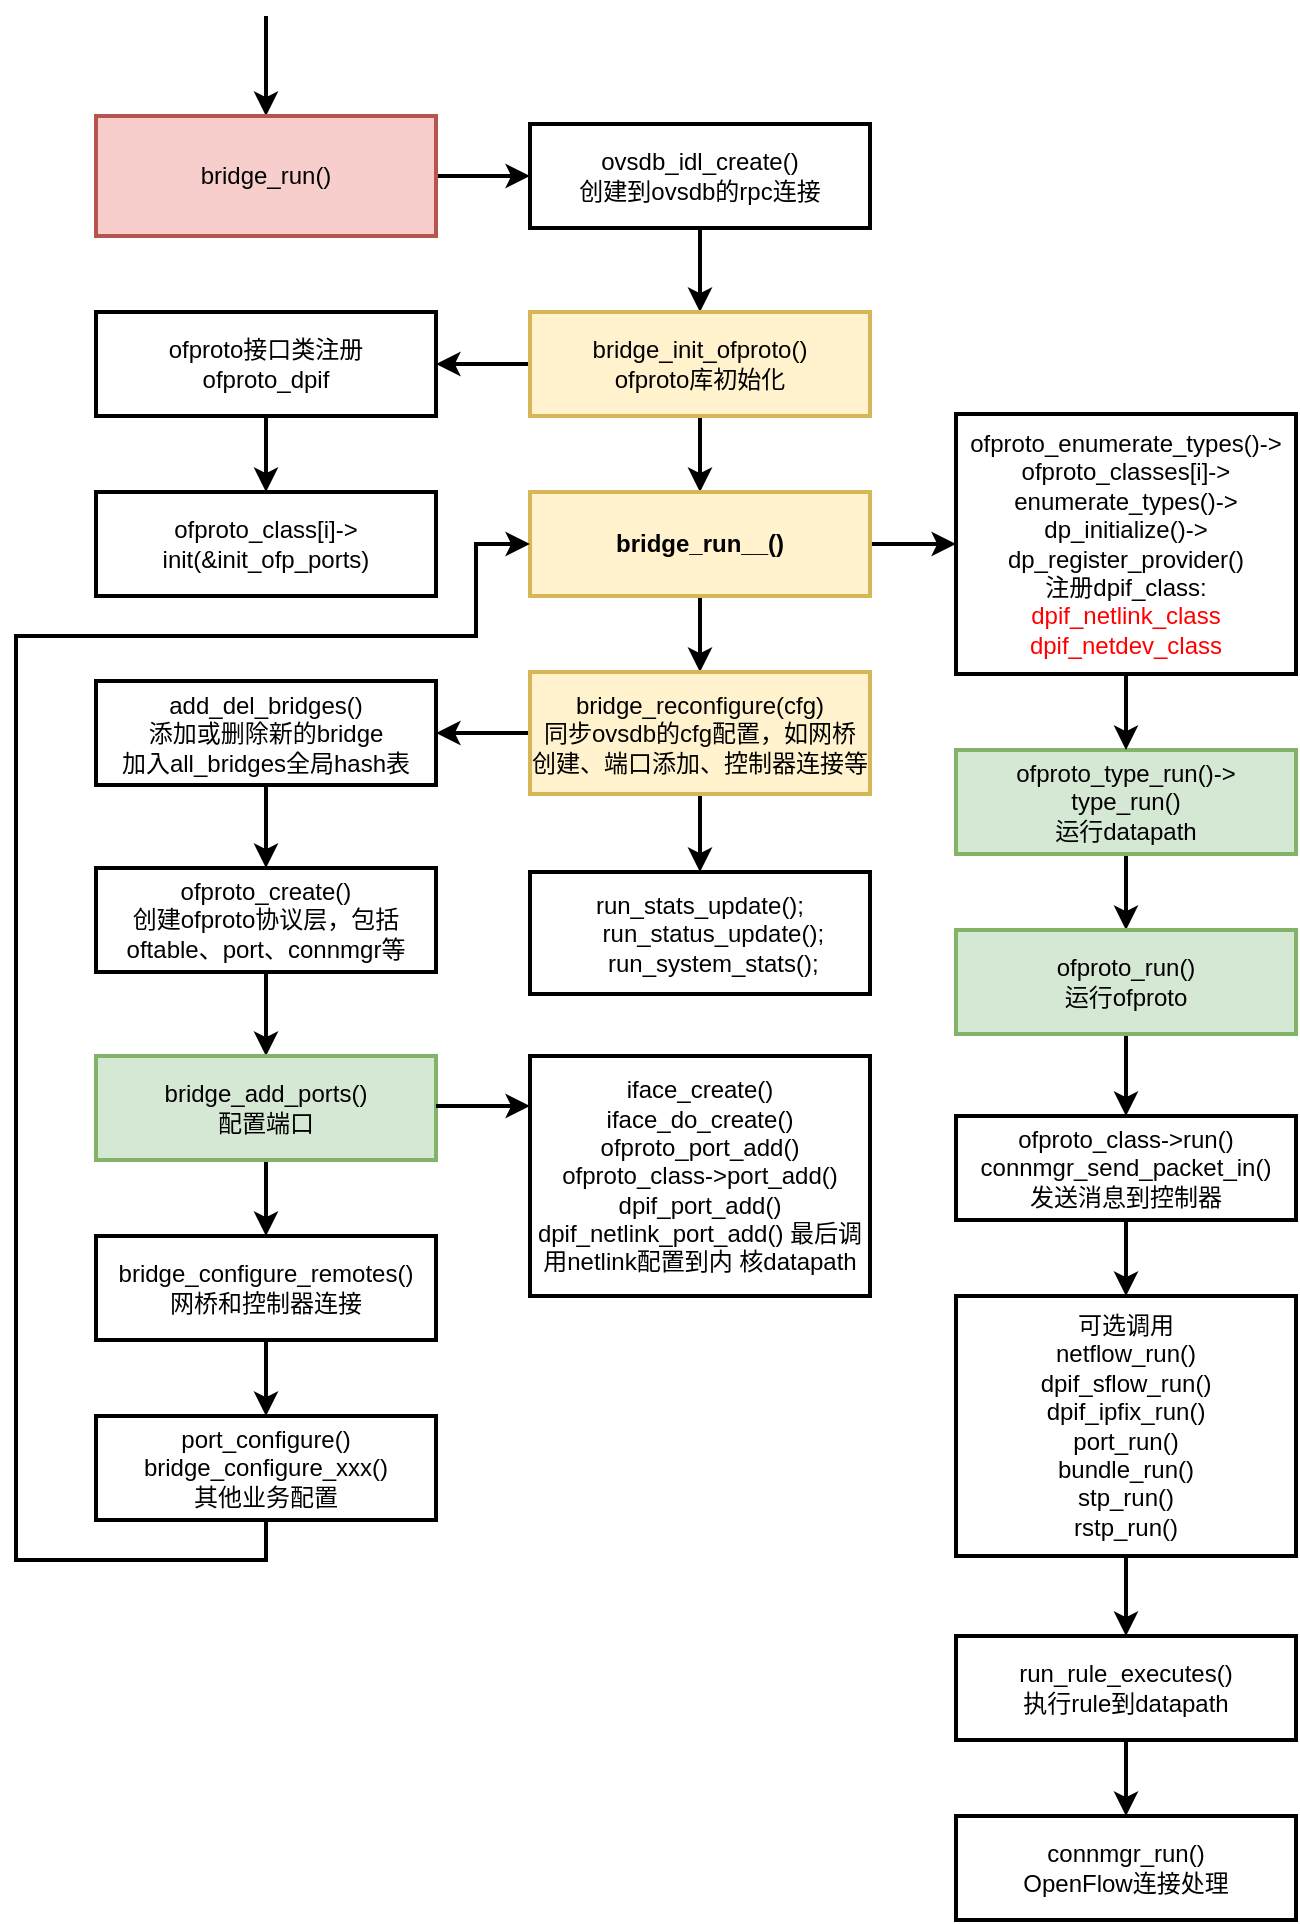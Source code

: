 <mxfile version="13.0.3" type="github">
  <diagram id="U7ygxp1rwb30pOBUPpIL" name="Page-1">
    <mxGraphModel dx="1929" dy="582" grid="1" gridSize="10" guides="1" tooltips="1" connect="1" arrows="1" fold="1" page="1" pageScale="1" pageWidth="827" pageHeight="1169" math="0" shadow="0">
      <root>
        <mxCell id="0" />
        <mxCell id="1" parent="0" />
        <mxCell id="rFGwAQm6YTdWpJTiQ7ow-1" style="edgeStyle=orthogonalEdgeStyle;rounded=0;orthogonalLoop=1;jettySize=auto;html=1;entryX=0;entryY=0.5;entryDx=0;entryDy=0;strokeWidth=2;" edge="1" parent="1" source="rFGwAQm6YTdWpJTiQ7ow-2" target="rFGwAQm6YTdWpJTiQ7ow-3">
          <mxGeometry relative="1" as="geometry" />
        </mxCell>
        <mxCell id="rFGwAQm6YTdWpJTiQ7ow-58" style="edgeStyle=orthogonalEdgeStyle;rounded=0;orthogonalLoop=1;jettySize=auto;html=1;exitX=0.5;exitY=0;exitDx=0;exitDy=0;strokeWidth=2;startArrow=classic;startFill=1;endArrow=none;endFill=0;" edge="1" parent="1" source="rFGwAQm6YTdWpJTiQ7ow-2">
          <mxGeometry relative="1" as="geometry">
            <mxPoint x="125" y="150" as="targetPoint" />
          </mxGeometry>
        </mxCell>
        <mxCell id="rFGwAQm6YTdWpJTiQ7ow-2" value="bridge_run()" style="rounded=0;whiteSpace=wrap;html=1;strokeWidth=2;fillColor=#f8cecc;strokeColor=#b85450;" vertex="1" parent="1">
          <mxGeometry x="40" y="200" width="170" height="60" as="geometry" />
        </mxCell>
        <mxCell id="rFGwAQm6YTdWpJTiQ7ow-26" style="edgeStyle=orthogonalEdgeStyle;rounded=0;orthogonalLoop=1;jettySize=auto;html=1;exitX=0.5;exitY=1;exitDx=0;exitDy=0;strokeWidth=2;" edge="1" parent="1" source="rFGwAQm6YTdWpJTiQ7ow-3" target="rFGwAQm6YTdWpJTiQ7ow-16">
          <mxGeometry relative="1" as="geometry" />
        </mxCell>
        <mxCell id="rFGwAQm6YTdWpJTiQ7ow-3" value="ovsdb_idl_create()&lt;br&gt;创建到ovsdb的rpc连接" style="rounded=0;whiteSpace=wrap;html=1;strokeWidth=2;" vertex="1" parent="1">
          <mxGeometry x="257" y="204" width="170" height="52" as="geometry" />
        </mxCell>
        <mxCell id="rFGwAQm6YTdWpJTiQ7ow-15" style="edgeStyle=orthogonalEdgeStyle;rounded=0;orthogonalLoop=1;jettySize=auto;html=1;exitX=0.5;exitY=1;exitDx=0;exitDy=0;entryX=0.5;entryY=0;entryDx=0;entryDy=0;strokeWidth=2;" edge="1" parent="1" source="rFGwAQm6YTdWpJTiQ7ow-16" target="rFGwAQm6YTdWpJTiQ7ow-19">
          <mxGeometry relative="1" as="geometry" />
        </mxCell>
        <mxCell id="rFGwAQm6YTdWpJTiQ7ow-28" style="edgeStyle=orthogonalEdgeStyle;rounded=0;orthogonalLoop=1;jettySize=auto;html=1;exitX=0;exitY=0.5;exitDx=0;exitDy=0;entryX=1;entryY=0.5;entryDx=0;entryDy=0;strokeWidth=2;" edge="1" parent="1" source="rFGwAQm6YTdWpJTiQ7ow-16" target="rFGwAQm6YTdWpJTiQ7ow-27">
          <mxGeometry relative="1" as="geometry" />
        </mxCell>
        <mxCell id="rFGwAQm6YTdWpJTiQ7ow-16" value="bridge_init_ofproto()&lt;br&gt;ofproto库初始化" style="rounded=0;whiteSpace=wrap;html=1;strokeWidth=2;fillColor=#fff2cc;strokeColor=#d6b656;" vertex="1" parent="1">
          <mxGeometry x="257" y="298" width="170" height="52" as="geometry" />
        </mxCell>
        <mxCell id="rFGwAQm6YTdWpJTiQ7ow-17" style="edgeStyle=orthogonalEdgeStyle;rounded=0;orthogonalLoop=1;jettySize=auto;html=1;exitX=0.5;exitY=1;exitDx=0;exitDy=0;strokeWidth=2;" edge="1" parent="1" source="rFGwAQm6YTdWpJTiQ7ow-19" target="rFGwAQm6YTdWpJTiQ7ow-21">
          <mxGeometry relative="1" as="geometry" />
        </mxCell>
        <mxCell id="rFGwAQm6YTdWpJTiQ7ow-32" style="rounded=0;orthogonalLoop=1;jettySize=auto;html=1;exitX=1;exitY=0.5;exitDx=0;exitDy=0;entryX=0;entryY=0.5;entryDx=0;entryDy=0;strokeWidth=2;" edge="1" parent="1" source="rFGwAQm6YTdWpJTiQ7ow-19" target="rFGwAQm6YTdWpJTiQ7ow-31">
          <mxGeometry relative="1" as="geometry" />
        </mxCell>
        <mxCell id="rFGwAQm6YTdWpJTiQ7ow-19" value="&lt;b&gt;bridge_run__()&lt;/b&gt;" style="rounded=0;whiteSpace=wrap;html=1;strokeWidth=2;fillColor=#fff2cc;strokeColor=#d6b656;" vertex="1" parent="1">
          <mxGeometry x="257" y="388" width="170" height="52" as="geometry" />
        </mxCell>
        <mxCell id="rFGwAQm6YTdWpJTiQ7ow-20" style="edgeStyle=orthogonalEdgeStyle;rounded=0;orthogonalLoop=1;jettySize=auto;html=1;exitX=0.5;exitY=1;exitDx=0;exitDy=0;entryX=0.5;entryY=0;entryDx=0;entryDy=0;strokeWidth=2;" edge="1" parent="1" source="rFGwAQm6YTdWpJTiQ7ow-21" target="rFGwAQm6YTdWpJTiQ7ow-22">
          <mxGeometry relative="1" as="geometry" />
        </mxCell>
        <mxCell id="rFGwAQm6YTdWpJTiQ7ow-45" style="edgeStyle=none;rounded=0;orthogonalLoop=1;jettySize=auto;html=1;exitX=0;exitY=0.5;exitDx=0;exitDy=0;entryX=1;entryY=0.5;entryDx=0;entryDy=0;strokeWidth=2;" edge="1" parent="1" source="rFGwAQm6YTdWpJTiQ7ow-21" target="rFGwAQm6YTdWpJTiQ7ow-44">
          <mxGeometry relative="1" as="geometry" />
        </mxCell>
        <mxCell id="rFGwAQm6YTdWpJTiQ7ow-21" value="bridge_reconfigure(cfg)&lt;br&gt;同步ovsdb的cfg配置，如网桥创建、端口添加、控制器连接等" style="rounded=0;whiteSpace=wrap;html=1;strokeWidth=2;fillColor=#fff2cc;strokeColor=#d6b656;" vertex="1" parent="1">
          <mxGeometry x="257" y="478" width="170" height="61" as="geometry" />
        </mxCell>
        <mxCell id="rFGwAQm6YTdWpJTiQ7ow-22" value="&lt;div&gt;run_stats_update();&lt;/div&gt;&lt;div&gt;&amp;nbsp; &amp;nbsp; run_status_update();&lt;/div&gt;&lt;div&gt;&amp;nbsp; &amp;nbsp; run_system_stats();&lt;/div&gt;" style="rounded=0;whiteSpace=wrap;html=1;strokeWidth=2;" vertex="1" parent="1">
          <mxGeometry x="257" y="578" width="170" height="61" as="geometry" />
        </mxCell>
        <mxCell id="rFGwAQm6YTdWpJTiQ7ow-23" style="edgeStyle=orthogonalEdgeStyle;rounded=0;orthogonalLoop=1;jettySize=auto;html=1;exitX=0.5;exitY=1;exitDx=0;exitDy=0;entryX=0.5;entryY=0;entryDx=0;entryDy=0;strokeWidth=2;" edge="1" parent="1" source="rFGwAQm6YTdWpJTiQ7ow-24" target="rFGwAQm6YTdWpJTiQ7ow-25">
          <mxGeometry relative="1" as="geometry" />
        </mxCell>
        <mxCell id="rFGwAQm6YTdWpJTiQ7ow-24" value="ofproto_type_run()-&amp;gt;&lt;br&gt;type_run()&lt;br&gt;运行datapath" style="rounded=0;whiteSpace=wrap;html=1;strokeWidth=2;fillColor=#d5e8d4;strokeColor=#82b366;" vertex="1" parent="1">
          <mxGeometry x="470" y="517" width="170" height="52" as="geometry" />
        </mxCell>
        <mxCell id="rFGwAQm6YTdWpJTiQ7ow-38" style="edgeStyle=none;rounded=0;orthogonalLoop=1;jettySize=auto;html=1;exitX=0.5;exitY=1;exitDx=0;exitDy=0;entryX=0.5;entryY=0;entryDx=0;entryDy=0;strokeWidth=2;" edge="1" parent="1" source="rFGwAQm6YTdWpJTiQ7ow-25" target="rFGwAQm6YTdWpJTiQ7ow-34">
          <mxGeometry relative="1" as="geometry" />
        </mxCell>
        <mxCell id="rFGwAQm6YTdWpJTiQ7ow-25" value="ofproto_run()&lt;br&gt;运行ofproto" style="rounded=0;whiteSpace=wrap;html=1;strokeWidth=2;fillColor=#d5e8d4;strokeColor=#82b366;" vertex="1" parent="1">
          <mxGeometry x="470" y="607" width="170" height="52" as="geometry" />
        </mxCell>
        <mxCell id="rFGwAQm6YTdWpJTiQ7ow-30" style="edgeStyle=orthogonalEdgeStyle;rounded=0;orthogonalLoop=1;jettySize=auto;html=1;exitX=0.5;exitY=1;exitDx=0;exitDy=0;entryX=0.5;entryY=0;entryDx=0;entryDy=0;strokeWidth=2;" edge="1" parent="1" source="rFGwAQm6YTdWpJTiQ7ow-27" target="rFGwAQm6YTdWpJTiQ7ow-29">
          <mxGeometry relative="1" as="geometry" />
        </mxCell>
        <mxCell id="rFGwAQm6YTdWpJTiQ7ow-27" value="ofproto接口类注册&lt;br&gt;ofproto_dpif" style="rounded=0;whiteSpace=wrap;html=1;strokeWidth=2;" vertex="1" parent="1">
          <mxGeometry x="40" y="298" width="170" height="52" as="geometry" />
        </mxCell>
        <mxCell id="rFGwAQm6YTdWpJTiQ7ow-29" value="ofproto_class[i]-&amp;gt;&lt;br&gt;init(&amp;amp;init_ofp_ports)" style="rounded=0;whiteSpace=wrap;html=1;strokeWidth=2;" vertex="1" parent="1">
          <mxGeometry x="40" y="388" width="170" height="52" as="geometry" />
        </mxCell>
        <mxCell id="rFGwAQm6YTdWpJTiQ7ow-33" style="edgeStyle=none;rounded=0;orthogonalLoop=1;jettySize=auto;html=1;exitX=0.5;exitY=1;exitDx=0;exitDy=0;entryX=0.5;entryY=0;entryDx=0;entryDy=0;strokeWidth=2;" edge="1" parent="1" source="rFGwAQm6YTdWpJTiQ7ow-31" target="rFGwAQm6YTdWpJTiQ7ow-24">
          <mxGeometry relative="1" as="geometry" />
        </mxCell>
        <mxCell id="rFGwAQm6YTdWpJTiQ7ow-31" value="ofproto_enumerate_types()-&amp;gt;&lt;br&gt;ofproto_classes[i]-&amp;gt;&lt;br&gt;enumerate_types()-&amp;gt;&lt;br&gt;dp_initialize()-&amp;gt;&lt;br&gt;dp_register_provider()&lt;br&gt;注册dpif_class:&lt;br&gt;&lt;font color=&quot;#ff0000&quot;&gt;dpif_netlink_class&lt;br&gt;dpif_netdev_class&lt;/font&gt;" style="rounded=0;whiteSpace=wrap;html=1;strokeWidth=2;" vertex="1" parent="1">
          <mxGeometry x="470" y="349" width="170" height="130" as="geometry" />
        </mxCell>
        <mxCell id="rFGwAQm6YTdWpJTiQ7ow-39" style="edgeStyle=none;rounded=0;orthogonalLoop=1;jettySize=auto;html=1;exitX=0.5;exitY=1;exitDx=0;exitDy=0;strokeWidth=2;" edge="1" parent="1" source="rFGwAQm6YTdWpJTiQ7ow-34" target="rFGwAQm6YTdWpJTiQ7ow-35">
          <mxGeometry relative="1" as="geometry" />
        </mxCell>
        <mxCell id="rFGwAQm6YTdWpJTiQ7ow-34" value="ofproto_class-&amp;gt;run()&lt;br&gt;connmgr_send_packet_in()&lt;br&gt;发送消息到控制器" style="rounded=0;whiteSpace=wrap;html=1;strokeWidth=2;" vertex="1" parent="1">
          <mxGeometry x="470" y="700" width="170" height="52" as="geometry" />
        </mxCell>
        <mxCell id="rFGwAQm6YTdWpJTiQ7ow-40" style="edgeStyle=none;rounded=0;orthogonalLoop=1;jettySize=auto;html=1;exitX=0.5;exitY=1;exitDx=0;exitDy=0;entryX=0.5;entryY=0;entryDx=0;entryDy=0;strokeWidth=2;" edge="1" parent="1" source="rFGwAQm6YTdWpJTiQ7ow-35" target="rFGwAQm6YTdWpJTiQ7ow-36">
          <mxGeometry relative="1" as="geometry" />
        </mxCell>
        <mxCell id="rFGwAQm6YTdWpJTiQ7ow-35" value="可选调用&lt;br&gt;netflow_run()&lt;br&gt;dpif_sflow_run()&lt;br&gt;dpif_ipfix_run()&lt;br&gt;port_run()&lt;br&gt;bundle_run()&lt;br&gt;stp_run()&lt;br&gt;rstp_run()" style="rounded=0;whiteSpace=wrap;html=1;strokeWidth=2;" vertex="1" parent="1">
          <mxGeometry x="470" y="790" width="170" height="130" as="geometry" />
        </mxCell>
        <mxCell id="rFGwAQm6YTdWpJTiQ7ow-41" style="edgeStyle=none;rounded=0;orthogonalLoop=1;jettySize=auto;html=1;exitX=0.5;exitY=1;exitDx=0;exitDy=0;strokeWidth=2;" edge="1" parent="1" source="rFGwAQm6YTdWpJTiQ7ow-36" target="rFGwAQm6YTdWpJTiQ7ow-37">
          <mxGeometry relative="1" as="geometry" />
        </mxCell>
        <mxCell id="rFGwAQm6YTdWpJTiQ7ow-36" value="run_rule_executes()&lt;br&gt;执行rule到datapath" style="rounded=0;whiteSpace=wrap;html=1;strokeWidth=2;" vertex="1" parent="1">
          <mxGeometry x="470" y="960" width="170" height="52" as="geometry" />
        </mxCell>
        <mxCell id="rFGwAQm6YTdWpJTiQ7ow-37" value="connmgr_run()&lt;br&gt;OpenFlow连接处理" style="rounded=0;whiteSpace=wrap;html=1;strokeWidth=2;" vertex="1" parent="1">
          <mxGeometry x="470" y="1050" width="170" height="52" as="geometry" />
        </mxCell>
        <mxCell id="rFGwAQm6YTdWpJTiQ7ow-47" style="edgeStyle=none;rounded=0;orthogonalLoop=1;jettySize=auto;html=1;exitX=0.5;exitY=1;exitDx=0;exitDy=0;entryX=0.5;entryY=0;entryDx=0;entryDy=0;strokeWidth=2;" edge="1" parent="1" source="rFGwAQm6YTdWpJTiQ7ow-44" target="rFGwAQm6YTdWpJTiQ7ow-46">
          <mxGeometry relative="1" as="geometry" />
        </mxCell>
        <mxCell id="rFGwAQm6YTdWpJTiQ7ow-44" value="add_del_bridges()&lt;br&gt;添加或删除新的bridge&lt;br&gt;加入all_bridges全局hash表" style="rounded=0;whiteSpace=wrap;html=1;strokeWidth=2;" vertex="1" parent="1">
          <mxGeometry x="40" y="482.5" width="170" height="52" as="geometry" />
        </mxCell>
        <mxCell id="rFGwAQm6YTdWpJTiQ7ow-51" style="edgeStyle=none;rounded=0;orthogonalLoop=1;jettySize=auto;html=1;exitX=0.5;exitY=1;exitDx=0;exitDy=0;entryX=0.5;entryY=0;entryDx=0;entryDy=0;strokeWidth=2;" edge="1" parent="1" source="rFGwAQm6YTdWpJTiQ7ow-46" target="rFGwAQm6YTdWpJTiQ7ow-48">
          <mxGeometry relative="1" as="geometry" />
        </mxCell>
        <mxCell id="rFGwAQm6YTdWpJTiQ7ow-46" value="ofproto_create()&lt;br&gt;创建ofproto协议层，包括oftable、port、connmgr等" style="rounded=0;whiteSpace=wrap;html=1;strokeWidth=2;" vertex="1" parent="1">
          <mxGeometry x="40" y="576" width="170" height="52" as="geometry" />
        </mxCell>
        <mxCell id="rFGwAQm6YTdWpJTiQ7ow-54" style="edgeStyle=none;rounded=0;orthogonalLoop=1;jettySize=auto;html=1;exitX=0.5;exitY=1;exitDx=0;exitDy=0;entryX=0.5;entryY=0;entryDx=0;entryDy=0;strokeWidth=2;" edge="1" parent="1" source="rFGwAQm6YTdWpJTiQ7ow-48" target="rFGwAQm6YTdWpJTiQ7ow-52">
          <mxGeometry relative="1" as="geometry" />
        </mxCell>
        <mxCell id="rFGwAQm6YTdWpJTiQ7ow-48" value="bridge_add_ports()&lt;br&gt;配置端口" style="rounded=0;whiteSpace=wrap;html=1;strokeWidth=2;fillColor=#d5e8d4;strokeColor=#82b366;" vertex="1" parent="1">
          <mxGeometry x="40" y="670" width="170" height="52" as="geometry" />
        </mxCell>
        <mxCell id="rFGwAQm6YTdWpJTiQ7ow-55" style="edgeStyle=none;rounded=0;orthogonalLoop=1;jettySize=auto;html=1;exitX=0.5;exitY=1;exitDx=0;exitDy=0;strokeWidth=2;" edge="1" parent="1" source="rFGwAQm6YTdWpJTiQ7ow-52" target="rFGwAQm6YTdWpJTiQ7ow-53">
          <mxGeometry relative="1" as="geometry" />
        </mxCell>
        <mxCell id="rFGwAQm6YTdWpJTiQ7ow-52" value="bridge_configure_remotes()&lt;br&gt;网桥和控制器连接" style="rounded=0;whiteSpace=wrap;html=1;strokeWidth=2;" vertex="1" parent="1">
          <mxGeometry x="40" y="760" width="170" height="52" as="geometry" />
        </mxCell>
        <mxCell id="rFGwAQm6YTdWpJTiQ7ow-57" style="edgeStyle=orthogonalEdgeStyle;rounded=0;orthogonalLoop=1;jettySize=auto;html=1;exitX=0.5;exitY=1;exitDx=0;exitDy=0;entryX=0;entryY=0.5;entryDx=0;entryDy=0;strokeWidth=2;" edge="1" parent="1" source="rFGwAQm6YTdWpJTiQ7ow-53" target="rFGwAQm6YTdWpJTiQ7ow-19">
          <mxGeometry relative="1" as="geometry">
            <Array as="points">
              <mxPoint x="125" y="922" />
              <mxPoint y="922" />
              <mxPoint y="460" />
              <mxPoint x="230" y="460" />
              <mxPoint x="230" y="414" />
            </Array>
          </mxGeometry>
        </mxCell>
        <mxCell id="rFGwAQm6YTdWpJTiQ7ow-53" value="port_configure()&lt;br&gt;bridge_configure_xxx()&lt;br&gt;其他业务配置" style="rounded=0;whiteSpace=wrap;html=1;strokeWidth=2;" vertex="1" parent="1">
          <mxGeometry x="40" y="850" width="170" height="52" as="geometry" />
        </mxCell>
        <mxCell id="rFGwAQm6YTdWpJTiQ7ow-59" value="iface_create()&lt;br&gt;iface_do_create() ofproto_port_add() ofproto_class-&amp;gt;port_add() dpif_port_add() dpif_netlink_port_add() 最后调用netlink配置到内 核datapath" style="rounded=0;whiteSpace=wrap;html=1;strokeWidth=2;" vertex="1" parent="1">
          <mxGeometry x="257" y="670" width="170" height="120" as="geometry" />
        </mxCell>
        <mxCell id="rFGwAQm6YTdWpJTiQ7ow-61" value="" style="endArrow=classic;html=1;strokeWidth=2;entryX=0;entryY=0.25;entryDx=0;entryDy=0;" edge="1" parent="1">
          <mxGeometry width="50" height="50" relative="1" as="geometry">
            <mxPoint x="210" y="695" as="sourcePoint" />
            <mxPoint x="257" y="695" as="targetPoint" />
          </mxGeometry>
        </mxCell>
      </root>
    </mxGraphModel>
  </diagram>
</mxfile>
